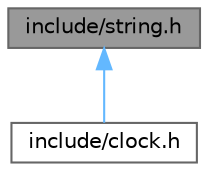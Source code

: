 digraph "include/string.h"
{
 // LATEX_PDF_SIZE
  bgcolor="transparent";
  edge [fontname=Helvetica,fontsize=10,labelfontname=Helvetica,labelfontsize=10];
  node [fontname=Helvetica,fontsize=10,shape=box,height=0.2,width=0.4];
  Node1 [id="Node000001",label="include/string.h",height=0.2,width=0.4,color="gray40", fillcolor="grey60", style="filled", fontcolor="black",tooltip="A subset of standard C library functions."];
  Node1 -> Node2 [id="edge1_Node000001_Node000002",dir="back",color="steelblue1",style="solid",tooltip=" "];
  Node2 [id="Node000002",label="include/clock.h",height=0.2,width=0.4,color="grey40", fillcolor="white", style="filled",URL="$clock_8h.html",tooltip="Header file for the clock functions. get/set TIME get/set DATE."];
}

